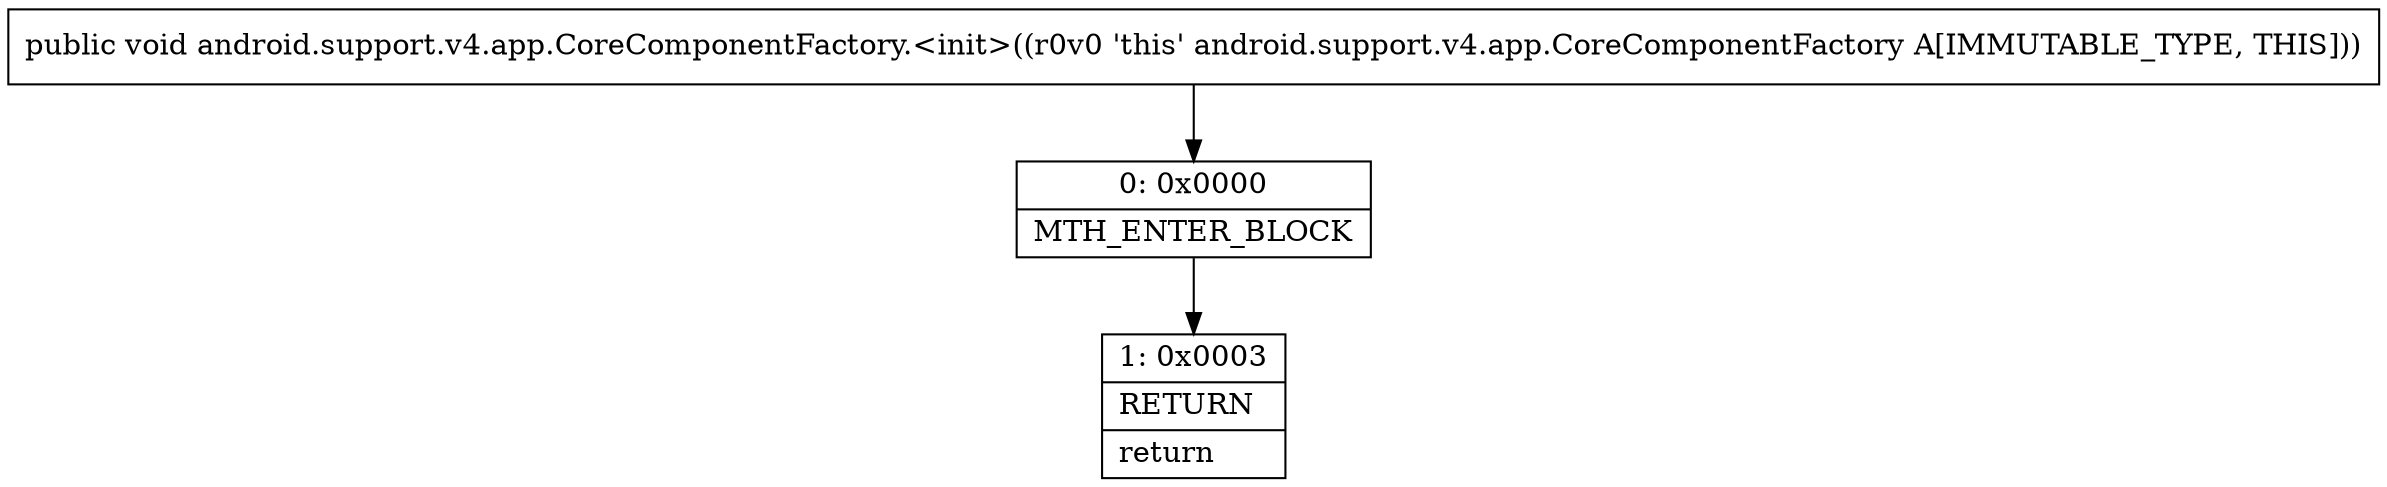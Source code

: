 digraph "CFG forandroid.support.v4.app.CoreComponentFactory.\<init\>()V" {
Node_0 [shape=record,label="{0\:\ 0x0000|MTH_ENTER_BLOCK\l}"];
Node_1 [shape=record,label="{1\:\ 0x0003|RETURN\l|return\l}"];
MethodNode[shape=record,label="{public void android.support.v4.app.CoreComponentFactory.\<init\>((r0v0 'this' android.support.v4.app.CoreComponentFactory A[IMMUTABLE_TYPE, THIS])) }"];
MethodNode -> Node_0;
Node_0 -> Node_1;
}

